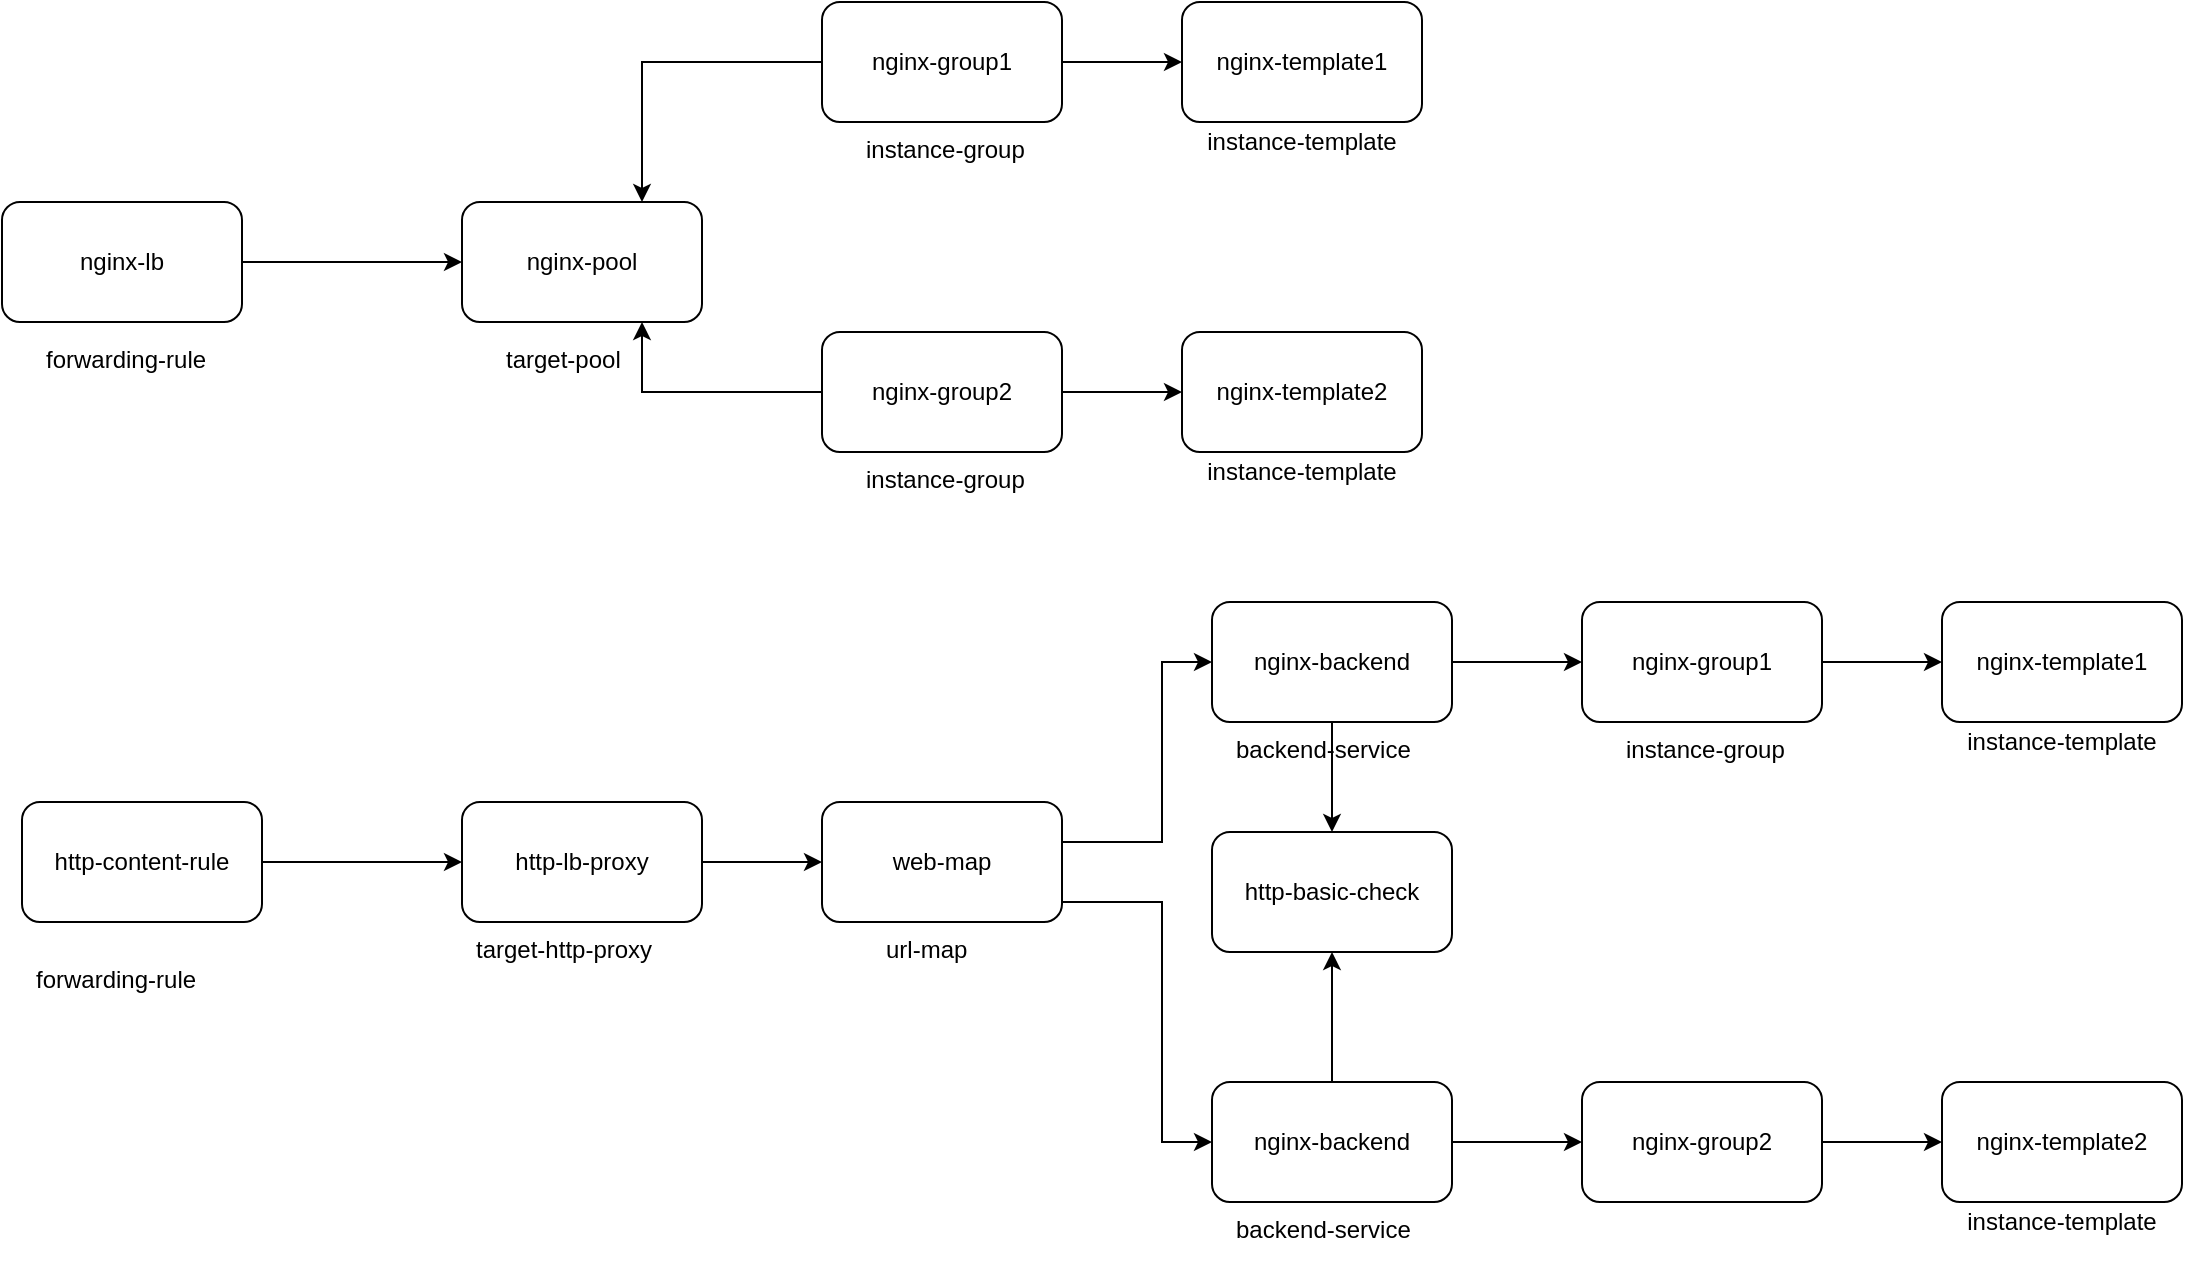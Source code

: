 <mxfile version="10.5.5" type="github"><diagram id="ENLy8N57LWuTni4IWDTc" name="Page-1"><mxGraphModel dx="1695" dy="963" grid="1" gridSize="10" guides="1" tooltips="1" connect="1" arrows="1" fold="1" page="1" pageScale="1" pageWidth="1654" pageHeight="1169" math="0" shadow="0"><root><mxCell id="0"/><mxCell id="1" parent="0"/><mxCell id="LJP7QpX35pehGBOV3t7R-1" value="&lt;span&gt;http-basic-check&lt;/span&gt;" style="rounded=1;whiteSpace=wrap;html=1;" vertex="1" parent="1"><mxGeometry x="615" y="565" width="120" height="60" as="geometry"/></mxCell><mxCell id="LJP7QpX35pehGBOV3t7R-43" style="edgeStyle=orthogonalEdgeStyle;orthogonalLoop=1;jettySize=auto;html=1;entryX=0;entryY=0.5;entryDx=0;entryDy=0;rounded=0;" edge="1" parent="1" source="LJP7QpX35pehGBOV3t7R-2" target="LJP7QpX35pehGBOV3t7R-31"><mxGeometry relative="1" as="geometry"/></mxCell><mxCell id="LJP7QpX35pehGBOV3t7R-2" value="&lt;span&gt;nginx-backend&lt;/span&gt;" style="rounded=1;whiteSpace=wrap;html=1;" vertex="1" parent="1"><mxGeometry x="615" y="450" width="120" height="60" as="geometry"/></mxCell><mxCell id="LJP7QpX35pehGBOV3t7R-6" style="edgeStyle=orthogonalEdgeStyle;rounded=0;orthogonalLoop=1;jettySize=auto;html=1;" edge="1" parent="1" source="LJP7QpX35pehGBOV3t7R-4" target="LJP7QpX35pehGBOV3t7R-2"><mxGeometry relative="1" as="geometry"><Array as="points"><mxPoint x="590" y="570"/><mxPoint x="590" y="480"/></Array></mxGeometry></mxCell><mxCell id="LJP7QpX35pehGBOV3t7R-48" style="edgeStyle=orthogonalEdgeStyle;rounded=0;orthogonalLoop=1;jettySize=auto;html=1;entryX=0;entryY=0.5;entryDx=0;entryDy=0;" edge="1" parent="1" source="LJP7QpX35pehGBOV3t7R-4" target="LJP7QpX35pehGBOV3t7R-45"><mxGeometry relative="1" as="geometry"><Array as="points"><mxPoint x="590" y="600"/><mxPoint x="590" y="720"/></Array></mxGeometry></mxCell><mxCell id="LJP7QpX35pehGBOV3t7R-4" value="&lt;span&gt;web-map&lt;/span&gt;&lt;br&gt;" style="rounded=1;whiteSpace=wrap;html=1;" vertex="1" parent="1"><mxGeometry x="420" y="550" width="120" height="60" as="geometry"/></mxCell><mxCell id="LJP7QpX35pehGBOV3t7R-9" style="edgeStyle=orthogonalEdgeStyle;rounded=0;orthogonalLoop=1;jettySize=auto;html=1;entryX=0;entryY=0.5;entryDx=0;entryDy=0;" edge="1" parent="1" source="LJP7QpX35pehGBOV3t7R-8" target="LJP7QpX35pehGBOV3t7R-4"><mxGeometry relative="1" as="geometry"/></mxCell><mxCell id="LJP7QpX35pehGBOV3t7R-8" value="&lt;span&gt;http-lb-proxy &lt;/span&gt;&lt;br&gt;" style="rounded=1;whiteSpace=wrap;html=1;" vertex="1" parent="1"><mxGeometry x="240" y="550" width="120" height="60" as="geometry"/></mxCell><mxCell id="LJP7QpX35pehGBOV3t7R-10" value="&lt;span&gt;nginx-template1&lt;/span&gt;" style="rounded=1;whiteSpace=wrap;html=1;" vertex="1" parent="1"><mxGeometry x="600" y="150" width="120" height="60" as="geometry"/></mxCell><mxCell id="LJP7QpX35pehGBOV3t7R-11" value="&lt;span&gt;instance-template&lt;/span&gt;" style="text;html=1;strokeColor=none;fillColor=none;align=center;verticalAlign=middle;whiteSpace=wrap;rounded=0;" vertex="1" parent="1"><mxGeometry x="610" y="210" width="100" height="20" as="geometry"/></mxCell><mxCell id="LJP7QpX35pehGBOV3t7R-12" value="&lt;span&gt;nginx-pool&lt;/span&gt;" style="rounded=1;whiteSpace=wrap;html=1;" vertex="1" parent="1"><mxGeometry x="240" y="250" width="120" height="60" as="geometry"/></mxCell><mxCell id="LJP7QpX35pehGBOV3t7R-13" value="target-pool" style="text;html=1;" vertex="1" parent="1"><mxGeometry x="260" y="315" width="60" height="30" as="geometry"/></mxCell><mxCell id="LJP7QpX35pehGBOV3t7R-21" style="edgeStyle=orthogonalEdgeStyle;rounded=0;orthogonalLoop=1;jettySize=auto;html=1;entryX=0;entryY=0.5;entryDx=0;entryDy=0;" edge="1" parent="1" source="LJP7QpX35pehGBOV3t7R-14" target="LJP7QpX35pehGBOV3t7R-10"><mxGeometry relative="1" as="geometry"/></mxCell><mxCell id="LJP7QpX35pehGBOV3t7R-22" style="edgeStyle=orthogonalEdgeStyle;rounded=0;orthogonalLoop=1;jettySize=auto;html=1;" edge="1" parent="1" source="LJP7QpX35pehGBOV3t7R-14" target="LJP7QpX35pehGBOV3t7R-12"><mxGeometry relative="1" as="geometry"><Array as="points"><mxPoint x="330" y="180"/></Array></mxGeometry></mxCell><mxCell id="LJP7QpX35pehGBOV3t7R-14" value="&lt;span&gt;nginx-group1&lt;/span&gt;" style="rounded=1;whiteSpace=wrap;html=1;" vertex="1" parent="1"><mxGeometry x="420" y="150" width="120" height="60" as="geometry"/></mxCell><mxCell id="LJP7QpX35pehGBOV3t7R-15" value="instance-group" style="text;html=1;" vertex="1" parent="1"><mxGeometry x="440" y="210" width="100" height="30" as="geometry"/></mxCell><mxCell id="LJP7QpX35pehGBOV3t7R-20" style="edgeStyle=orthogonalEdgeStyle;rounded=0;orthogonalLoop=1;jettySize=auto;html=1;entryX=0;entryY=0.5;entryDx=0;entryDy=0;" edge="1" parent="1" source="LJP7QpX35pehGBOV3t7R-16" target="LJP7QpX35pehGBOV3t7R-12"><mxGeometry relative="1" as="geometry"/></mxCell><mxCell id="LJP7QpX35pehGBOV3t7R-16" value="&lt;span&gt;nginx-lb&lt;/span&gt;" style="rounded=1;whiteSpace=wrap;html=1;" vertex="1" parent="1"><mxGeometry x="10" y="250" width="120" height="60" as="geometry"/></mxCell><mxCell id="LJP7QpX35pehGBOV3t7R-19" value="forwarding-rule" style="text;html=1;" vertex="1" parent="1"><mxGeometry x="30" y="315" width="90" height="30" as="geometry"/></mxCell><mxCell id="LJP7QpX35pehGBOV3t7R-23" value="&lt;span&gt;nginx-template2&lt;/span&gt;" style="rounded=1;whiteSpace=wrap;html=1;" vertex="1" parent="1"><mxGeometry x="600" y="315" width="120" height="60" as="geometry"/></mxCell><mxCell id="LJP7QpX35pehGBOV3t7R-24" value="&lt;span&gt;instance-template&lt;/span&gt;" style="text;html=1;strokeColor=none;fillColor=none;align=center;verticalAlign=middle;whiteSpace=wrap;rounded=0;" vertex="1" parent="1"><mxGeometry x="610" y="375" width="100" height="20" as="geometry"/></mxCell><mxCell id="LJP7QpX35pehGBOV3t7R-25" style="edgeStyle=orthogonalEdgeStyle;rounded=0;orthogonalLoop=1;jettySize=auto;html=1;entryX=0;entryY=0.5;entryDx=0;entryDy=0;" edge="1" parent="1" source="LJP7QpX35pehGBOV3t7R-26" target="LJP7QpX35pehGBOV3t7R-23"><mxGeometry relative="1" as="geometry"/></mxCell><mxCell id="LJP7QpX35pehGBOV3t7R-28" style="edgeStyle=orthogonalEdgeStyle;rounded=0;orthogonalLoop=1;jettySize=auto;html=1;entryX=0.75;entryY=1;entryDx=0;entryDy=0;" edge="1" parent="1" source="LJP7QpX35pehGBOV3t7R-26" target="LJP7QpX35pehGBOV3t7R-12"><mxGeometry relative="1" as="geometry"/></mxCell><mxCell id="LJP7QpX35pehGBOV3t7R-26" value="&lt;span&gt;nginx-group2&lt;/span&gt;" style="rounded=1;whiteSpace=wrap;html=1;" vertex="1" parent="1"><mxGeometry x="420" y="315" width="120" height="60" as="geometry"/></mxCell><mxCell id="LJP7QpX35pehGBOV3t7R-27" value="instance-group" style="text;html=1;" vertex="1" parent="1"><mxGeometry x="440" y="375" width="100" height="30" as="geometry"/></mxCell><mxCell id="LJP7QpX35pehGBOV3t7R-56" style="edgeStyle=orthogonalEdgeStyle;rounded=0;orthogonalLoop=1;jettySize=auto;html=1;entryX=0;entryY=0.5;entryDx=0;entryDy=0;" edge="1" parent="1" source="LJP7QpX35pehGBOV3t7R-31" target="LJP7QpX35pehGBOV3t7R-51"><mxGeometry relative="1" as="geometry"/></mxCell><mxCell id="LJP7QpX35pehGBOV3t7R-31" value="&lt;span&gt;nginx-group1&lt;/span&gt;" style="rounded=1;whiteSpace=wrap;html=1;" vertex="1" parent="1"><mxGeometry x="800" y="450" width="120" height="60" as="geometry"/></mxCell><mxCell id="LJP7QpX35pehGBOV3t7R-32" value="instance-group" style="text;html=1;" vertex="1" parent="1"><mxGeometry x="820" y="510" width="100" height="30" as="geometry"/></mxCell><mxCell id="LJP7QpX35pehGBOV3t7R-37" value="backend-service" style="text;html=1;" vertex="1" parent="1"><mxGeometry x="625" y="510" width="110" height="30" as="geometry"/></mxCell><mxCell id="LJP7QpX35pehGBOV3t7R-38" value="url-map" style="text;html=1;" vertex="1" parent="1"><mxGeometry x="450" y="610" width="70" height="30" as="geometry"/></mxCell><mxCell id="LJP7QpX35pehGBOV3t7R-39" value="target-http-proxy" style="text;html=1;" vertex="1" parent="1"><mxGeometry x="245" y="610" width="120" height="30" as="geometry"/></mxCell><mxCell id="LJP7QpX35pehGBOV3t7R-42" style="edgeStyle=orthogonalEdgeStyle;rounded=0;orthogonalLoop=1;jettySize=auto;html=1;entryX=0;entryY=0.5;entryDx=0;entryDy=0;" edge="1" parent="1" source="LJP7QpX35pehGBOV3t7R-40" target="LJP7QpX35pehGBOV3t7R-8"><mxGeometry relative="1" as="geometry"/></mxCell><mxCell id="LJP7QpX35pehGBOV3t7R-40" value="&lt;span&gt;http-content-rule&lt;/span&gt;" style="rounded=1;whiteSpace=wrap;html=1;" vertex="1" parent="1"><mxGeometry x="20" y="550" width="120" height="60" as="geometry"/></mxCell><mxCell id="LJP7QpX35pehGBOV3t7R-41" value="forwarding-rule" style="text;html=1;" vertex="1" parent="1"><mxGeometry x="25" y="625" width="110" height="30" as="geometry"/></mxCell><mxCell id="LJP7QpX35pehGBOV3t7R-44" style="edgeStyle=orthogonalEdgeStyle;orthogonalLoop=1;jettySize=auto;html=1;entryX=0;entryY=0.5;entryDx=0;entryDy=0;rounded=0;" edge="1" parent="1" source="LJP7QpX35pehGBOV3t7R-45" target="LJP7QpX35pehGBOV3t7R-46"><mxGeometry relative="1" as="geometry"/></mxCell><mxCell id="LJP7QpX35pehGBOV3t7R-49" style="edgeStyle=orthogonalEdgeStyle;rounded=0;orthogonalLoop=1;jettySize=auto;html=1;entryX=0.5;entryY=1;entryDx=0;entryDy=0;" edge="1" parent="1" source="LJP7QpX35pehGBOV3t7R-45" target="LJP7QpX35pehGBOV3t7R-1"><mxGeometry relative="1" as="geometry"/></mxCell><mxCell id="LJP7QpX35pehGBOV3t7R-45" value="&lt;span&gt;nginx-backend&lt;/span&gt;" style="rounded=1;whiteSpace=wrap;html=1;" vertex="1" parent="1"><mxGeometry x="615" y="690" width="120" height="60" as="geometry"/></mxCell><mxCell id="LJP7QpX35pehGBOV3t7R-55" style="edgeStyle=orthogonalEdgeStyle;rounded=0;orthogonalLoop=1;jettySize=auto;html=1;" edge="1" parent="1" source="LJP7QpX35pehGBOV3t7R-46" target="LJP7QpX35pehGBOV3t7R-53"><mxGeometry relative="1" as="geometry"/></mxCell><mxCell id="LJP7QpX35pehGBOV3t7R-46" value="&lt;span&gt;nginx-group2&lt;/span&gt;" style="rounded=1;whiteSpace=wrap;html=1;" vertex="1" parent="1"><mxGeometry x="800" y="690" width="120" height="60" as="geometry"/></mxCell><mxCell id="LJP7QpX35pehGBOV3t7R-47" value="backend-service" style="text;html=1;" vertex="1" parent="1"><mxGeometry x="625" y="750" width="110" height="30" as="geometry"/></mxCell><mxCell id="LJP7QpX35pehGBOV3t7R-50" style="edgeStyle=orthogonalEdgeStyle;rounded=0;orthogonalLoop=1;jettySize=auto;html=1;entryX=0.5;entryY=0;entryDx=0;entryDy=0;exitX=0.5;exitY=0;exitDx=0;exitDy=0;" edge="1" parent="1" source="LJP7QpX35pehGBOV3t7R-37" target="LJP7QpX35pehGBOV3t7R-1"><mxGeometry relative="1" as="geometry"><mxPoint x="685" y="700" as="sourcePoint"/><mxPoint x="685" y="635.333" as="targetPoint"/><Array as="points"><mxPoint x="675" y="510"/></Array></mxGeometry></mxCell><mxCell id="LJP7QpX35pehGBOV3t7R-51" value="&lt;span&gt;nginx-template1&lt;/span&gt;" style="rounded=1;whiteSpace=wrap;html=1;" vertex="1" parent="1"><mxGeometry x="980" y="450" width="120" height="60" as="geometry"/></mxCell><mxCell id="LJP7QpX35pehGBOV3t7R-52" value="&lt;span&gt;instance-template&lt;/span&gt;" style="text;html=1;strokeColor=none;fillColor=none;align=center;verticalAlign=middle;whiteSpace=wrap;rounded=0;" vertex="1" parent="1"><mxGeometry x="990" y="510" width="100" height="20" as="geometry"/></mxCell><mxCell id="LJP7QpX35pehGBOV3t7R-53" value="&lt;span&gt;nginx-template2&lt;/span&gt;" style="rounded=1;whiteSpace=wrap;html=1;" vertex="1" parent="1"><mxGeometry x="980" y="690" width="120" height="60" as="geometry"/></mxCell><mxCell id="LJP7QpX35pehGBOV3t7R-54" value="&lt;span&gt;instance-template&lt;/span&gt;" style="text;html=1;strokeColor=none;fillColor=none;align=center;verticalAlign=middle;whiteSpace=wrap;rounded=0;" vertex="1" parent="1"><mxGeometry x="990" y="750" width="100" height="20" as="geometry"/></mxCell></root></mxGraphModel></diagram></mxfile>